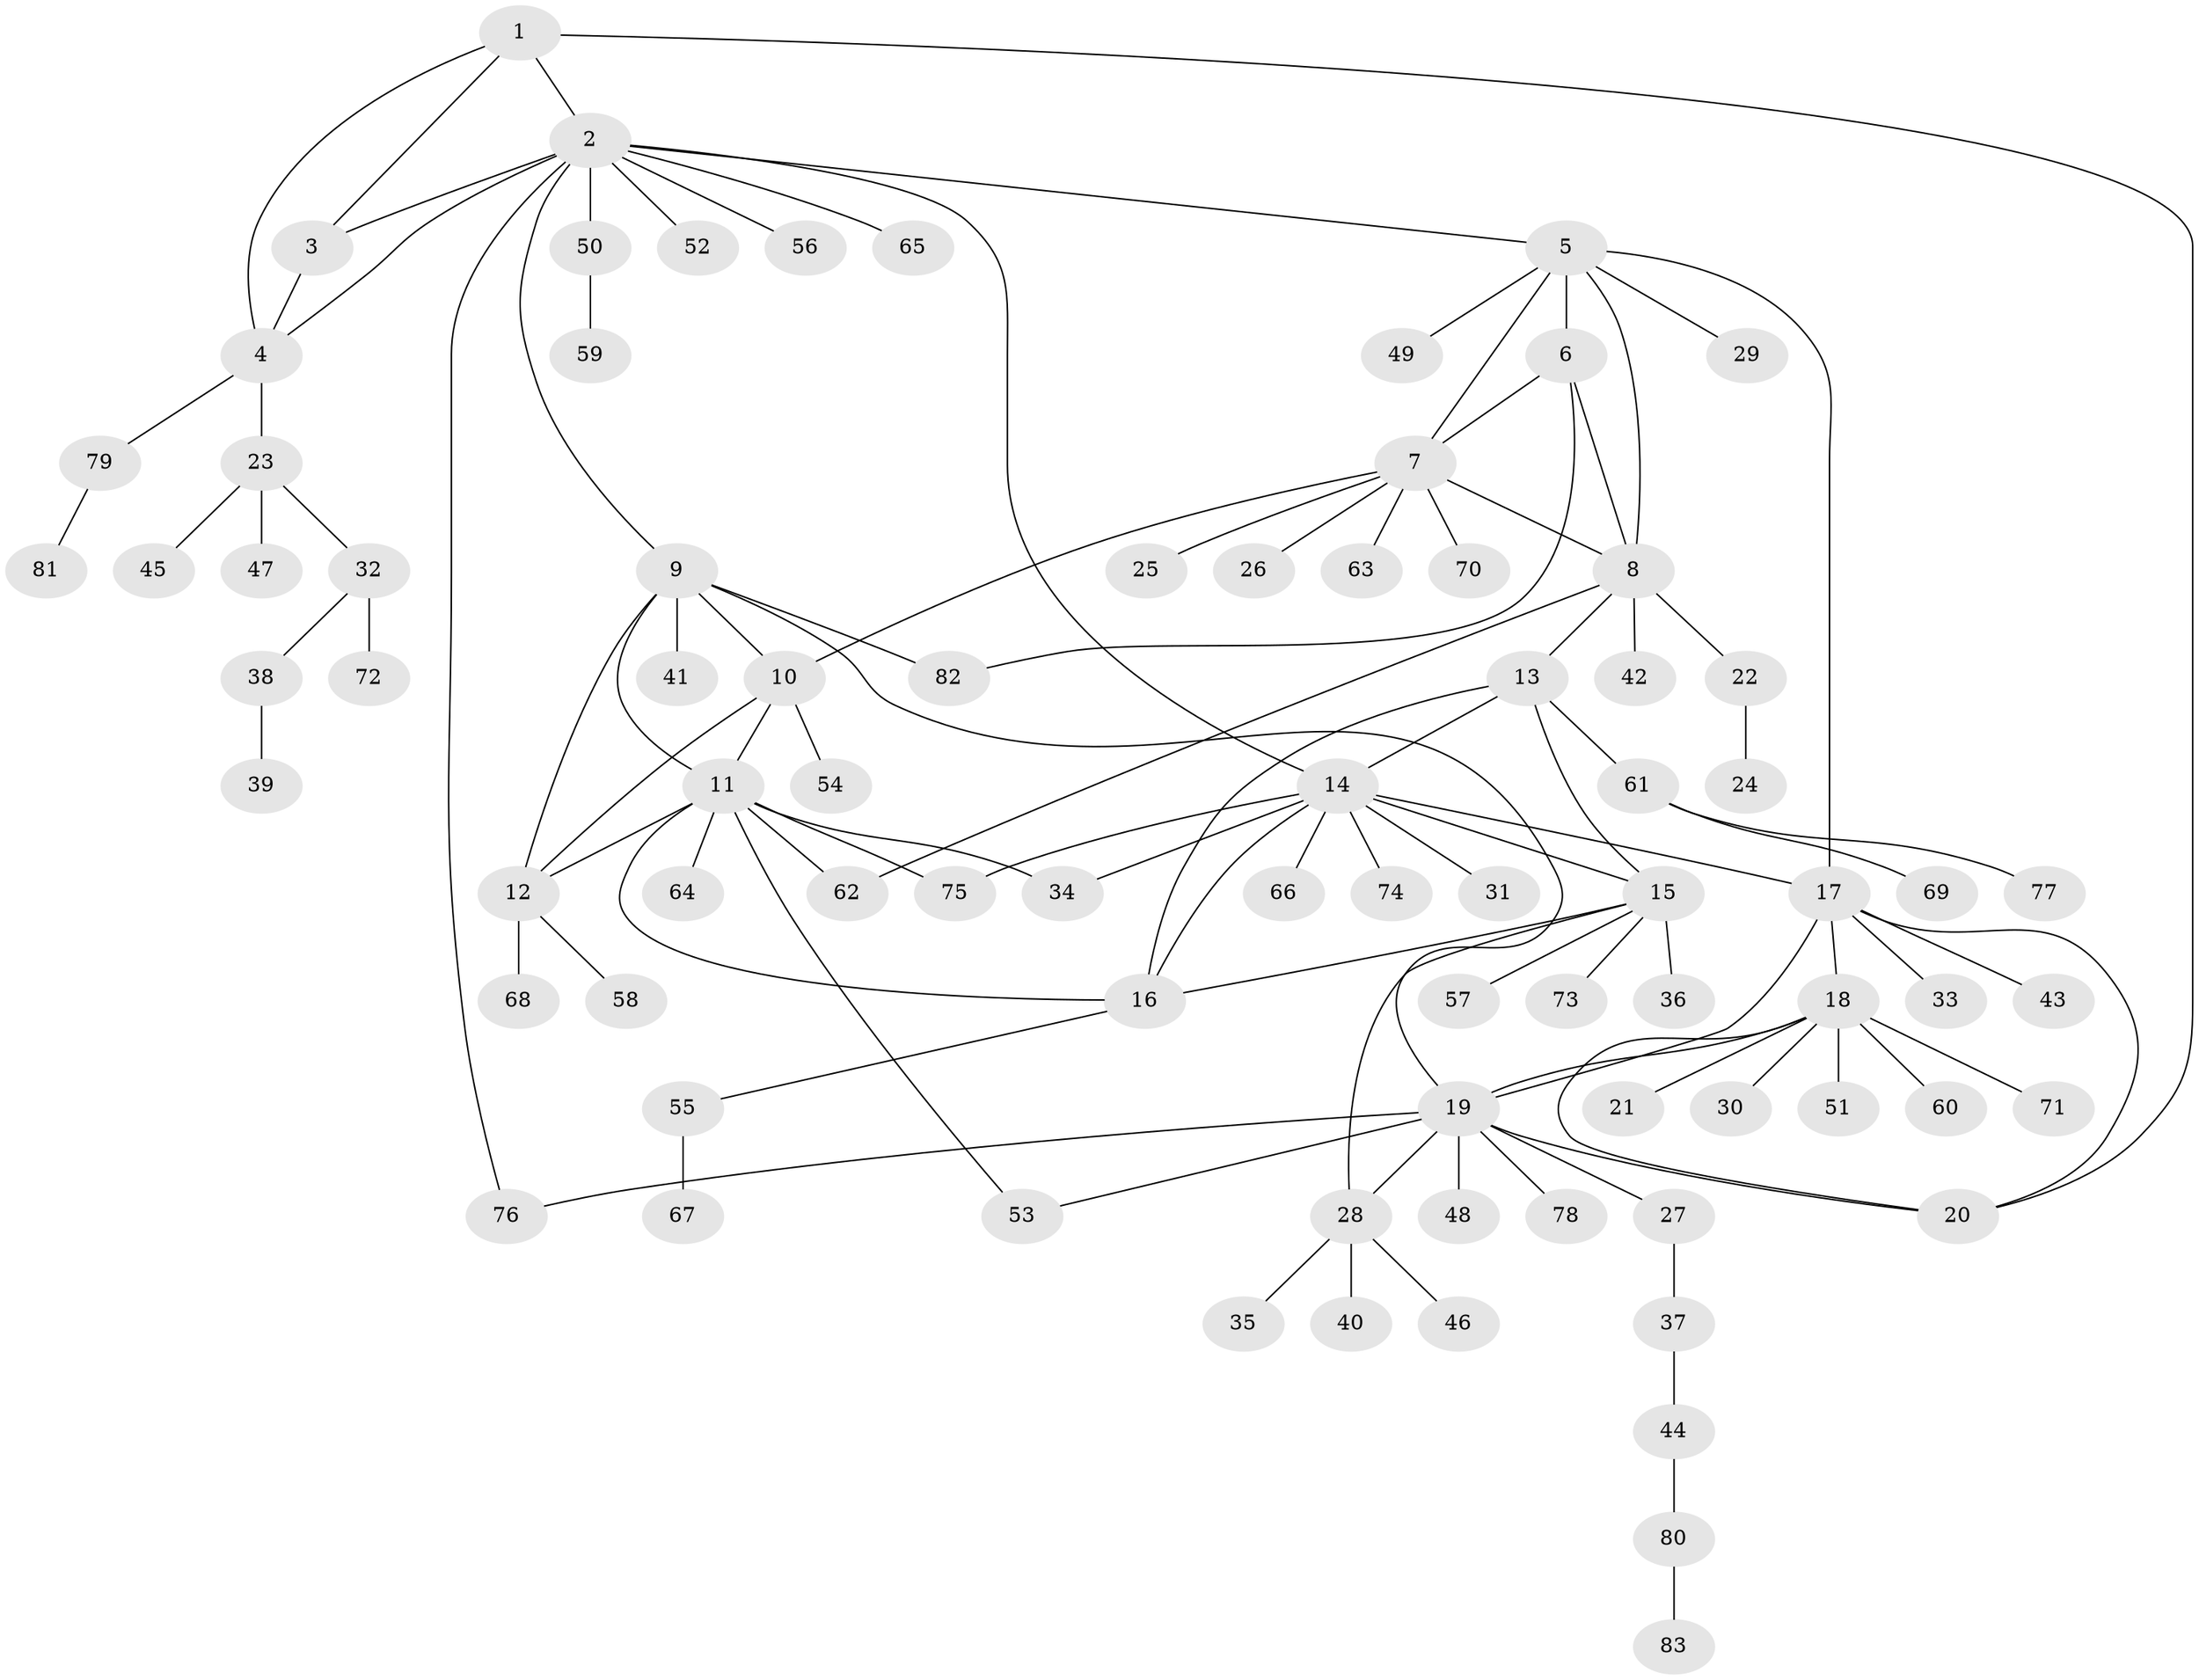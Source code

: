 // coarse degree distribution, {3: 0.04918032786885246, 10: 0.04918032786885246, 6: 0.04918032786885246, 5: 0.08196721311475409, 8: 0.01639344262295082, 7: 0.01639344262295082, 13: 0.01639344262295082, 4: 0.01639344262295082, 1: 0.5901639344262295, 2: 0.11475409836065574}
// Generated by graph-tools (version 1.1) at 2025/42/03/06/25 10:42:07]
// undirected, 83 vertices, 110 edges
graph export_dot {
graph [start="1"]
  node [color=gray90,style=filled];
  1;
  2;
  3;
  4;
  5;
  6;
  7;
  8;
  9;
  10;
  11;
  12;
  13;
  14;
  15;
  16;
  17;
  18;
  19;
  20;
  21;
  22;
  23;
  24;
  25;
  26;
  27;
  28;
  29;
  30;
  31;
  32;
  33;
  34;
  35;
  36;
  37;
  38;
  39;
  40;
  41;
  42;
  43;
  44;
  45;
  46;
  47;
  48;
  49;
  50;
  51;
  52;
  53;
  54;
  55;
  56;
  57;
  58;
  59;
  60;
  61;
  62;
  63;
  64;
  65;
  66;
  67;
  68;
  69;
  70;
  71;
  72;
  73;
  74;
  75;
  76;
  77;
  78;
  79;
  80;
  81;
  82;
  83;
  1 -- 2;
  1 -- 3;
  1 -- 4;
  1 -- 20;
  2 -- 3;
  2 -- 4;
  2 -- 5;
  2 -- 9;
  2 -- 14;
  2 -- 50;
  2 -- 52;
  2 -- 56;
  2 -- 65;
  2 -- 76;
  3 -- 4;
  4 -- 23;
  4 -- 79;
  5 -- 6;
  5 -- 7;
  5 -- 8;
  5 -- 17;
  5 -- 29;
  5 -- 49;
  6 -- 7;
  6 -- 8;
  6 -- 82;
  7 -- 8;
  7 -- 10;
  7 -- 25;
  7 -- 26;
  7 -- 63;
  7 -- 70;
  8 -- 13;
  8 -- 22;
  8 -- 42;
  8 -- 62;
  9 -- 10;
  9 -- 11;
  9 -- 12;
  9 -- 19;
  9 -- 41;
  9 -- 82;
  10 -- 11;
  10 -- 12;
  10 -- 54;
  11 -- 12;
  11 -- 16;
  11 -- 34;
  11 -- 53;
  11 -- 62;
  11 -- 64;
  11 -- 75;
  12 -- 58;
  12 -- 68;
  13 -- 14;
  13 -- 15;
  13 -- 16;
  13 -- 61;
  14 -- 15;
  14 -- 16;
  14 -- 17;
  14 -- 31;
  14 -- 34;
  14 -- 66;
  14 -- 74;
  14 -- 75;
  15 -- 16;
  15 -- 28;
  15 -- 36;
  15 -- 57;
  15 -- 73;
  16 -- 55;
  17 -- 18;
  17 -- 19;
  17 -- 20;
  17 -- 33;
  17 -- 43;
  18 -- 19;
  18 -- 20;
  18 -- 21;
  18 -- 30;
  18 -- 51;
  18 -- 60;
  18 -- 71;
  19 -- 20;
  19 -- 27;
  19 -- 28;
  19 -- 48;
  19 -- 53;
  19 -- 76;
  19 -- 78;
  22 -- 24;
  23 -- 32;
  23 -- 45;
  23 -- 47;
  27 -- 37;
  28 -- 35;
  28 -- 40;
  28 -- 46;
  32 -- 38;
  32 -- 72;
  37 -- 44;
  38 -- 39;
  44 -- 80;
  50 -- 59;
  55 -- 67;
  61 -- 69;
  61 -- 77;
  79 -- 81;
  80 -- 83;
}

